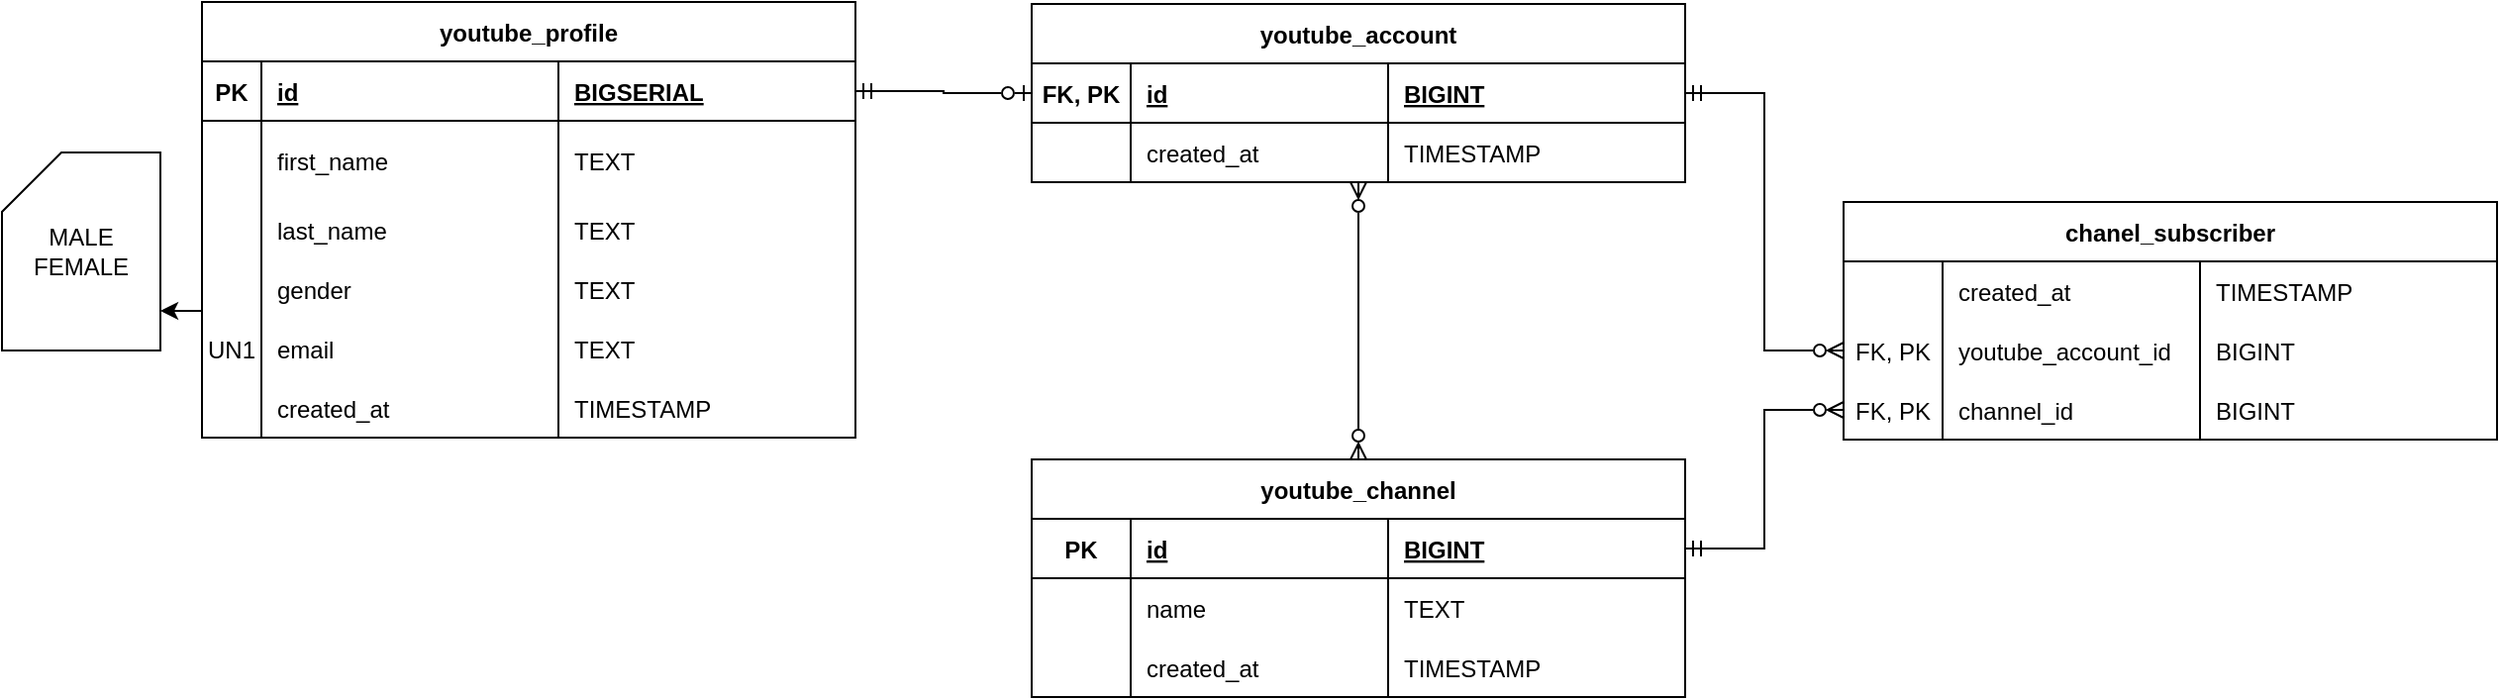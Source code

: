 <mxfile version="20.6.2" type="github"><diagram id="_qnUJJ2Tn-Ca0Yn337LW" name="Page-1"><mxGraphModel dx="1656" dy="-578" grid="1" gridSize="10" guides="1" tooltips="1" connect="1" arrows="1" fold="1" page="1" pageScale="1" pageWidth="827" pageHeight="1169" math="0" shadow="0"><root><mxCell id="0"/><mxCell id="1" parent="0"/><mxCell id="sZaNAmcAr6_bzy6hciaM-9" value="youtube_profile" style="shape=table;startSize=30;container=1;collapsible=1;childLayout=tableLayout;fixedRows=1;rowLines=0;fontStyle=1;align=center;resizeLast=1;" vertex="1" parent="1"><mxGeometry x="121" y="1399" width="330" height="220" as="geometry"/></mxCell><mxCell id="sZaNAmcAr6_bzy6hciaM-10" value="" style="shape=tableRow;horizontal=0;startSize=0;swimlaneHead=0;swimlaneBody=0;fillColor=none;collapsible=0;dropTarget=0;points=[[0,0.5],[1,0.5]];portConstraint=eastwest;top=0;left=0;right=0;bottom=1;" vertex="1" parent="sZaNAmcAr6_bzy6hciaM-9"><mxGeometry y="30" width="330" height="30" as="geometry"/></mxCell><mxCell id="sZaNAmcAr6_bzy6hciaM-11" value="PK" style="shape=partialRectangle;connectable=0;fillColor=none;top=0;left=0;bottom=0;right=0;fontStyle=1;overflow=hidden;" vertex="1" parent="sZaNAmcAr6_bzy6hciaM-10"><mxGeometry width="30" height="30" as="geometry"><mxRectangle width="30" height="30" as="alternateBounds"/></mxGeometry></mxCell><mxCell id="sZaNAmcAr6_bzy6hciaM-12" value="id" style="shape=partialRectangle;connectable=0;fillColor=none;top=0;left=0;bottom=0;right=0;align=left;spacingLeft=6;fontStyle=5;overflow=hidden;" vertex="1" parent="sZaNAmcAr6_bzy6hciaM-10"><mxGeometry x="30" width="150" height="30" as="geometry"><mxRectangle width="150" height="30" as="alternateBounds"/></mxGeometry></mxCell><mxCell id="sZaNAmcAr6_bzy6hciaM-22" value="BIGSERIAL" style="shape=partialRectangle;connectable=0;fillColor=none;top=0;left=0;bottom=0;right=0;align=left;spacingLeft=6;fontStyle=5;overflow=hidden;" vertex="1" parent="sZaNAmcAr6_bzy6hciaM-10"><mxGeometry x="180" width="150" height="30" as="geometry"><mxRectangle width="150" height="30" as="alternateBounds"/></mxGeometry></mxCell><mxCell id="sZaNAmcAr6_bzy6hciaM-13" value="" style="shape=tableRow;horizontal=0;startSize=0;swimlaneHead=0;swimlaneBody=0;fillColor=none;collapsible=0;dropTarget=0;points=[[0,0.5],[1,0.5]];portConstraint=eastwest;top=0;left=0;right=0;bottom=0;" vertex="1" parent="sZaNAmcAr6_bzy6hciaM-9"><mxGeometry y="60" width="330" height="40" as="geometry"/></mxCell><mxCell id="sZaNAmcAr6_bzy6hciaM-14" value="" style="shape=partialRectangle;connectable=0;fillColor=none;top=0;left=0;bottom=0;right=0;editable=1;overflow=hidden;" vertex="1" parent="sZaNAmcAr6_bzy6hciaM-13"><mxGeometry width="30" height="40" as="geometry"><mxRectangle width="30" height="40" as="alternateBounds"/></mxGeometry></mxCell><mxCell id="sZaNAmcAr6_bzy6hciaM-15" value="first_name" style="shape=partialRectangle;connectable=0;fillColor=none;top=0;left=0;bottom=0;right=0;align=left;spacingLeft=6;overflow=hidden;" vertex="1" parent="sZaNAmcAr6_bzy6hciaM-13"><mxGeometry x="30" width="150" height="40" as="geometry"><mxRectangle width="150" height="40" as="alternateBounds"/></mxGeometry></mxCell><mxCell id="sZaNAmcAr6_bzy6hciaM-23" value="TEXT" style="shape=partialRectangle;connectable=0;fillColor=none;top=0;left=0;bottom=0;right=0;align=left;spacingLeft=6;overflow=hidden;" vertex="1" parent="sZaNAmcAr6_bzy6hciaM-13"><mxGeometry x="180" width="150" height="40" as="geometry"><mxRectangle width="150" height="40" as="alternateBounds"/></mxGeometry></mxCell><mxCell id="sZaNAmcAr6_bzy6hciaM-16" value="" style="shape=tableRow;horizontal=0;startSize=0;swimlaneHead=0;swimlaneBody=0;fillColor=none;collapsible=0;dropTarget=0;points=[[0,0.5],[1,0.5]];portConstraint=eastwest;top=0;left=0;right=0;bottom=0;" vertex="1" parent="sZaNAmcAr6_bzy6hciaM-9"><mxGeometry y="100" width="330" height="30" as="geometry"/></mxCell><mxCell id="sZaNAmcAr6_bzy6hciaM-17" value="" style="shape=partialRectangle;connectable=0;fillColor=none;top=0;left=0;bottom=0;right=0;editable=1;overflow=hidden;" vertex="1" parent="sZaNAmcAr6_bzy6hciaM-16"><mxGeometry width="30" height="30" as="geometry"><mxRectangle width="30" height="30" as="alternateBounds"/></mxGeometry></mxCell><mxCell id="sZaNAmcAr6_bzy6hciaM-18" value="last_name " style="shape=partialRectangle;connectable=0;fillColor=none;top=0;left=0;bottom=0;right=0;align=left;spacingLeft=6;overflow=hidden;" vertex="1" parent="sZaNAmcAr6_bzy6hciaM-16"><mxGeometry x="30" width="150" height="30" as="geometry"><mxRectangle width="150" height="30" as="alternateBounds"/></mxGeometry></mxCell><mxCell id="sZaNAmcAr6_bzy6hciaM-24" value="TEXT" style="shape=partialRectangle;connectable=0;fillColor=none;top=0;left=0;bottom=0;right=0;align=left;spacingLeft=6;overflow=hidden;" vertex="1" parent="sZaNAmcAr6_bzy6hciaM-16"><mxGeometry x="180" width="150" height="30" as="geometry"><mxRectangle width="150" height="30" as="alternateBounds"/></mxGeometry></mxCell><mxCell id="sZaNAmcAr6_bzy6hciaM-51" style="shape=tableRow;horizontal=0;startSize=0;swimlaneHead=0;swimlaneBody=0;fillColor=none;collapsible=0;dropTarget=0;points=[[0,0.5],[1,0.5]];portConstraint=eastwest;top=0;left=0;right=0;bottom=0;" vertex="1" parent="sZaNAmcAr6_bzy6hciaM-9"><mxGeometry y="130" width="330" height="30" as="geometry"/></mxCell><mxCell id="sZaNAmcAr6_bzy6hciaM-52" style="shape=partialRectangle;connectable=0;fillColor=none;top=0;left=0;bottom=0;right=0;editable=1;overflow=hidden;" vertex="1" parent="sZaNAmcAr6_bzy6hciaM-51"><mxGeometry width="30" height="30" as="geometry"><mxRectangle width="30" height="30" as="alternateBounds"/></mxGeometry></mxCell><mxCell id="sZaNAmcAr6_bzy6hciaM-53" value="gender" style="shape=partialRectangle;connectable=0;fillColor=none;top=0;left=0;bottom=0;right=0;align=left;spacingLeft=6;overflow=hidden;" vertex="1" parent="sZaNAmcAr6_bzy6hciaM-51"><mxGeometry x="30" width="150" height="30" as="geometry"><mxRectangle width="150" height="30" as="alternateBounds"/></mxGeometry></mxCell><mxCell id="sZaNAmcAr6_bzy6hciaM-54" value="TEXT" style="shape=partialRectangle;connectable=0;fillColor=none;top=0;left=0;bottom=0;right=0;align=left;spacingLeft=6;overflow=hidden;" vertex="1" parent="sZaNAmcAr6_bzy6hciaM-51"><mxGeometry x="180" width="150" height="30" as="geometry"><mxRectangle width="150" height="30" as="alternateBounds"/></mxGeometry></mxCell><mxCell id="sZaNAmcAr6_bzy6hciaM-26" style="shape=tableRow;horizontal=0;startSize=0;swimlaneHead=0;swimlaneBody=0;fillColor=none;collapsible=0;dropTarget=0;points=[[0,0.5],[1,0.5]];portConstraint=eastwest;top=0;left=0;right=0;bottom=0;" vertex="1" parent="sZaNAmcAr6_bzy6hciaM-9"><mxGeometry y="160" width="330" height="30" as="geometry"/></mxCell><mxCell id="sZaNAmcAr6_bzy6hciaM-27" value="UN1" style="shape=partialRectangle;connectable=0;fillColor=none;top=0;left=0;bottom=0;right=0;editable=1;overflow=hidden;" vertex="1" parent="sZaNAmcAr6_bzy6hciaM-26"><mxGeometry width="30" height="30" as="geometry"><mxRectangle width="30" height="30" as="alternateBounds"/></mxGeometry></mxCell><mxCell id="sZaNAmcAr6_bzy6hciaM-28" value="email" style="shape=partialRectangle;connectable=0;fillColor=none;top=0;left=0;bottom=0;right=0;align=left;spacingLeft=6;overflow=hidden;" vertex="1" parent="sZaNAmcAr6_bzy6hciaM-26"><mxGeometry x="30" width="150" height="30" as="geometry"><mxRectangle width="150" height="30" as="alternateBounds"/></mxGeometry></mxCell><mxCell id="sZaNAmcAr6_bzy6hciaM-29" value="TEXT" style="shape=partialRectangle;connectable=0;fillColor=none;top=0;left=0;bottom=0;right=0;align=left;spacingLeft=6;overflow=hidden;" vertex="1" parent="sZaNAmcAr6_bzy6hciaM-26"><mxGeometry x="180" width="150" height="30" as="geometry"><mxRectangle width="150" height="30" as="alternateBounds"/></mxGeometry></mxCell><mxCell id="sZaNAmcAr6_bzy6hciaM-19" value="" style="shape=tableRow;horizontal=0;startSize=0;swimlaneHead=0;swimlaneBody=0;fillColor=none;collapsible=0;dropTarget=0;points=[[0,0.5],[1,0.5]];portConstraint=eastwest;top=0;left=0;right=0;bottom=0;" vertex="1" parent="sZaNAmcAr6_bzy6hciaM-9"><mxGeometry y="190" width="330" height="30" as="geometry"/></mxCell><mxCell id="sZaNAmcAr6_bzy6hciaM-20" value="" style="shape=partialRectangle;connectable=0;fillColor=none;top=0;left=0;bottom=0;right=0;editable=1;overflow=hidden;" vertex="1" parent="sZaNAmcAr6_bzy6hciaM-19"><mxGeometry width="30" height="30" as="geometry"><mxRectangle width="30" height="30" as="alternateBounds"/></mxGeometry></mxCell><mxCell id="sZaNAmcAr6_bzy6hciaM-21" value="created_at" style="shape=partialRectangle;connectable=0;fillColor=none;top=0;left=0;bottom=0;right=0;align=left;spacingLeft=6;overflow=hidden;" vertex="1" parent="sZaNAmcAr6_bzy6hciaM-19"><mxGeometry x="30" width="150" height="30" as="geometry"><mxRectangle width="150" height="30" as="alternateBounds"/></mxGeometry></mxCell><mxCell id="sZaNAmcAr6_bzy6hciaM-25" value="TIMESTAMP" style="shape=partialRectangle;connectable=0;fillColor=none;top=0;left=0;bottom=0;right=0;align=left;spacingLeft=6;overflow=hidden;" vertex="1" parent="sZaNAmcAr6_bzy6hciaM-19"><mxGeometry x="180" width="150" height="30" as="geometry"><mxRectangle width="150" height="30" as="alternateBounds"/></mxGeometry></mxCell><mxCell id="sZaNAmcAr6_bzy6hciaM-30" value="youtube_account" style="shape=table;startSize=30;container=1;collapsible=1;childLayout=tableLayout;fixedRows=1;rowLines=0;fontStyle=1;align=center;resizeLast=1;" vertex="1" parent="1"><mxGeometry x="540" y="1400" width="330" height="90" as="geometry"/></mxCell><mxCell id="sZaNAmcAr6_bzy6hciaM-31" value="" style="shape=tableRow;horizontal=0;startSize=0;swimlaneHead=0;swimlaneBody=0;fillColor=none;collapsible=0;dropTarget=0;points=[[0,0.5],[1,0.5]];portConstraint=eastwest;top=0;left=0;right=0;bottom=1;" vertex="1" parent="sZaNAmcAr6_bzy6hciaM-30"><mxGeometry y="30" width="330" height="30" as="geometry"/></mxCell><mxCell id="sZaNAmcAr6_bzy6hciaM-32" value="FK, PK" style="shape=partialRectangle;connectable=0;fillColor=none;top=0;left=0;bottom=0;right=0;fontStyle=1;overflow=hidden;" vertex="1" parent="sZaNAmcAr6_bzy6hciaM-31"><mxGeometry width="50" height="30" as="geometry"><mxRectangle width="50" height="30" as="alternateBounds"/></mxGeometry></mxCell><mxCell id="sZaNAmcAr6_bzy6hciaM-33" value="id" style="shape=partialRectangle;connectable=0;fillColor=none;top=0;left=0;bottom=0;right=0;align=left;spacingLeft=6;fontStyle=5;overflow=hidden;" vertex="1" parent="sZaNAmcAr6_bzy6hciaM-31"><mxGeometry x="50" width="130" height="30" as="geometry"><mxRectangle width="130" height="30" as="alternateBounds"/></mxGeometry></mxCell><mxCell id="sZaNAmcAr6_bzy6hciaM-34" value="BIGINT" style="shape=partialRectangle;connectable=0;fillColor=none;top=0;left=0;bottom=0;right=0;align=left;spacingLeft=6;fontStyle=5;overflow=hidden;" vertex="1" parent="sZaNAmcAr6_bzy6hciaM-31"><mxGeometry x="180" width="150" height="30" as="geometry"><mxRectangle width="150" height="30" as="alternateBounds"/></mxGeometry></mxCell><mxCell id="sZaNAmcAr6_bzy6hciaM-47" value="" style="shape=tableRow;horizontal=0;startSize=0;swimlaneHead=0;swimlaneBody=0;fillColor=none;collapsible=0;dropTarget=0;points=[[0,0.5],[1,0.5]];portConstraint=eastwest;top=0;left=0;right=0;bottom=0;" vertex="1" parent="sZaNAmcAr6_bzy6hciaM-30"><mxGeometry y="60" width="330" height="30" as="geometry"/></mxCell><mxCell id="sZaNAmcAr6_bzy6hciaM-48" value="" style="shape=partialRectangle;connectable=0;fillColor=none;top=0;left=0;bottom=0;right=0;editable=1;overflow=hidden;" vertex="1" parent="sZaNAmcAr6_bzy6hciaM-47"><mxGeometry width="50" height="30" as="geometry"><mxRectangle width="50" height="30" as="alternateBounds"/></mxGeometry></mxCell><mxCell id="sZaNAmcAr6_bzy6hciaM-49" value="created_at" style="shape=partialRectangle;connectable=0;fillColor=none;top=0;left=0;bottom=0;right=0;align=left;spacingLeft=6;overflow=hidden;" vertex="1" parent="sZaNAmcAr6_bzy6hciaM-47"><mxGeometry x="50" width="130" height="30" as="geometry"><mxRectangle width="130" height="30" as="alternateBounds"/></mxGeometry></mxCell><mxCell id="sZaNAmcAr6_bzy6hciaM-50" value="TIMESTAMP" style="shape=partialRectangle;connectable=0;fillColor=none;top=0;left=0;bottom=0;right=0;align=left;spacingLeft=6;overflow=hidden;" vertex="1" parent="sZaNAmcAr6_bzy6hciaM-47"><mxGeometry x="180" width="150" height="30" as="geometry"><mxRectangle width="150" height="30" as="alternateBounds"/></mxGeometry></mxCell><mxCell id="sZaNAmcAr6_bzy6hciaM-55" value="MALE&lt;br&gt;FEMALE" style="shape=card;whiteSpace=wrap;html=1;" vertex="1" parent="1"><mxGeometry x="20" y="1475" width="80" height="100" as="geometry"/></mxCell><mxCell id="sZaNAmcAr6_bzy6hciaM-56" style="edgeStyle=orthogonalEdgeStyle;rounded=0;orthogonalLoop=1;jettySize=auto;html=1;exitX=0;exitY=0.5;exitDx=0;exitDy=0;" edge="1" parent="1" source="sZaNAmcAr6_bzy6hciaM-51" target="sZaNAmcAr6_bzy6hciaM-55"><mxGeometry relative="1" as="geometry"><Array as="points"><mxPoint x="40" y="1555"/><mxPoint x="40" y="1555"/></Array></mxGeometry></mxCell><mxCell id="sZaNAmcAr6_bzy6hciaM-57" style="edgeStyle=orthogonalEdgeStyle;rounded=0;orthogonalLoop=1;jettySize=auto;html=1;startArrow=ERmandOne;startFill=0;endArrow=ERzeroToOne;endFill=0;" edge="1" parent="1" source="sZaNAmcAr6_bzy6hciaM-10" target="sZaNAmcAr6_bzy6hciaM-31"><mxGeometry relative="1" as="geometry"><mxPoint x="450" y="1455" as="sourcePoint"/></mxGeometry></mxCell><mxCell id="sZaNAmcAr6_bzy6hciaM-110" style="edgeStyle=orthogonalEdgeStyle;rounded=0;orthogonalLoop=1;jettySize=auto;html=1;startArrow=ERzeroToMany;startFill=0;endArrow=ERzeroToMany;endFill=0;" edge="1" parent="1" source="sZaNAmcAr6_bzy6hciaM-78" target="sZaNAmcAr6_bzy6hciaM-47"><mxGeometry relative="1" as="geometry"><Array as="points"><mxPoint x="705" y="1530"/><mxPoint x="705" y="1530"/></Array></mxGeometry></mxCell><mxCell id="sZaNAmcAr6_bzy6hciaM-78" value="youtube_channel" style="shape=table;startSize=30;container=1;collapsible=1;childLayout=tableLayout;fixedRows=1;rowLines=0;fontStyle=1;align=center;resizeLast=1;" vertex="1" parent="1"><mxGeometry x="540" y="1630" width="330" height="120" as="geometry"/></mxCell><mxCell id="sZaNAmcAr6_bzy6hciaM-79" value="" style="shape=tableRow;horizontal=0;startSize=0;swimlaneHead=0;swimlaneBody=0;fillColor=none;collapsible=0;dropTarget=0;points=[[0,0.5],[1,0.5]];portConstraint=eastwest;top=0;left=0;right=0;bottom=1;" vertex="1" parent="sZaNAmcAr6_bzy6hciaM-78"><mxGeometry y="30" width="330" height="30" as="geometry"/></mxCell><mxCell id="sZaNAmcAr6_bzy6hciaM-80" value="PK" style="shape=partialRectangle;connectable=0;fillColor=none;top=0;left=0;bottom=0;right=0;fontStyle=1;overflow=hidden;" vertex="1" parent="sZaNAmcAr6_bzy6hciaM-79"><mxGeometry width="50" height="30" as="geometry"><mxRectangle width="50" height="30" as="alternateBounds"/></mxGeometry></mxCell><mxCell id="sZaNAmcAr6_bzy6hciaM-81" value="id" style="shape=partialRectangle;connectable=0;fillColor=none;top=0;left=0;bottom=0;right=0;align=left;spacingLeft=6;fontStyle=5;overflow=hidden;" vertex="1" parent="sZaNAmcAr6_bzy6hciaM-79"><mxGeometry x="50" width="130" height="30" as="geometry"><mxRectangle width="130" height="30" as="alternateBounds"/></mxGeometry></mxCell><mxCell id="sZaNAmcAr6_bzy6hciaM-82" value="BIGINT" style="shape=partialRectangle;connectable=0;fillColor=none;top=0;left=0;bottom=0;right=0;align=left;spacingLeft=6;fontStyle=5;overflow=hidden;" vertex="1" parent="sZaNAmcAr6_bzy6hciaM-79"><mxGeometry x="180" width="150" height="30" as="geometry"><mxRectangle width="150" height="30" as="alternateBounds"/></mxGeometry></mxCell><mxCell id="sZaNAmcAr6_bzy6hciaM-91" style="shape=tableRow;horizontal=0;startSize=0;swimlaneHead=0;swimlaneBody=0;fillColor=none;collapsible=0;dropTarget=0;points=[[0,0.5],[1,0.5]];portConstraint=eastwest;top=0;left=0;right=0;bottom=0;" vertex="1" parent="sZaNAmcAr6_bzy6hciaM-78"><mxGeometry y="60" width="330" height="30" as="geometry"/></mxCell><mxCell id="sZaNAmcAr6_bzy6hciaM-92" style="shape=partialRectangle;connectable=0;fillColor=none;top=0;left=0;bottom=0;right=0;editable=1;overflow=hidden;" vertex="1" parent="sZaNAmcAr6_bzy6hciaM-91"><mxGeometry width="50" height="30" as="geometry"><mxRectangle width="50" height="30" as="alternateBounds"/></mxGeometry></mxCell><mxCell id="sZaNAmcAr6_bzy6hciaM-93" value="name" style="shape=partialRectangle;connectable=0;fillColor=none;top=0;left=0;bottom=0;right=0;align=left;spacingLeft=6;overflow=hidden;" vertex="1" parent="sZaNAmcAr6_bzy6hciaM-91"><mxGeometry x="50" width="130" height="30" as="geometry"><mxRectangle width="130" height="30" as="alternateBounds"/></mxGeometry></mxCell><mxCell id="sZaNAmcAr6_bzy6hciaM-94" value="TEXT" style="shape=partialRectangle;connectable=0;fillColor=none;top=0;left=0;bottom=0;right=0;align=left;spacingLeft=6;overflow=hidden;" vertex="1" parent="sZaNAmcAr6_bzy6hciaM-91"><mxGeometry x="180" width="150" height="30" as="geometry"><mxRectangle width="150" height="30" as="alternateBounds"/></mxGeometry></mxCell><mxCell id="sZaNAmcAr6_bzy6hciaM-83" value="" style="shape=tableRow;horizontal=0;startSize=0;swimlaneHead=0;swimlaneBody=0;fillColor=none;collapsible=0;dropTarget=0;points=[[0,0.5],[1,0.5]];portConstraint=eastwest;top=0;left=0;right=0;bottom=0;" vertex="1" parent="sZaNAmcAr6_bzy6hciaM-78"><mxGeometry y="90" width="330" height="30" as="geometry"/></mxCell><mxCell id="sZaNAmcAr6_bzy6hciaM-84" value="" style="shape=partialRectangle;connectable=0;fillColor=none;top=0;left=0;bottom=0;right=0;editable=1;overflow=hidden;" vertex="1" parent="sZaNAmcAr6_bzy6hciaM-83"><mxGeometry width="50" height="30" as="geometry"><mxRectangle width="50" height="30" as="alternateBounds"/></mxGeometry></mxCell><mxCell id="sZaNAmcAr6_bzy6hciaM-85" value="created_at" style="shape=partialRectangle;connectable=0;fillColor=none;top=0;left=0;bottom=0;right=0;align=left;spacingLeft=6;overflow=hidden;" vertex="1" parent="sZaNAmcAr6_bzy6hciaM-83"><mxGeometry x="50" width="130" height="30" as="geometry"><mxRectangle width="130" height="30" as="alternateBounds"/></mxGeometry></mxCell><mxCell id="sZaNAmcAr6_bzy6hciaM-86" value="TIMESTAMP" style="shape=partialRectangle;connectable=0;fillColor=none;top=0;left=0;bottom=0;right=0;align=left;spacingLeft=6;overflow=hidden;" vertex="1" parent="sZaNAmcAr6_bzy6hciaM-83"><mxGeometry x="180" width="150" height="30" as="geometry"><mxRectangle width="150" height="30" as="alternateBounds"/></mxGeometry></mxCell><mxCell id="sZaNAmcAr6_bzy6hciaM-95" value="chanel_subscriber" style="shape=table;startSize=30;container=1;collapsible=1;childLayout=tableLayout;fixedRows=1;rowLines=0;fontStyle=1;align=center;resizeLast=1;" vertex="1" parent="1"><mxGeometry x="950" y="1500" width="330" height="120" as="geometry"/></mxCell><mxCell id="sZaNAmcAr6_bzy6hciaM-111" style="shape=tableRow;horizontal=0;startSize=0;swimlaneHead=0;swimlaneBody=0;fillColor=none;collapsible=0;dropTarget=0;points=[[0,0.5],[1,0.5]];portConstraint=eastwest;top=0;left=0;right=0;bottom=0;" vertex="1" parent="sZaNAmcAr6_bzy6hciaM-95"><mxGeometry y="30" width="330" height="30" as="geometry"/></mxCell><mxCell id="sZaNAmcAr6_bzy6hciaM-112" style="shape=partialRectangle;connectable=0;fillColor=none;top=0;left=0;bottom=0;right=0;editable=1;overflow=hidden;" vertex="1" parent="sZaNAmcAr6_bzy6hciaM-111"><mxGeometry width="50" height="30" as="geometry"><mxRectangle width="50" height="30" as="alternateBounds"/></mxGeometry></mxCell><mxCell id="sZaNAmcAr6_bzy6hciaM-113" value="created_at" style="shape=partialRectangle;connectable=0;fillColor=none;top=0;left=0;bottom=0;right=0;align=left;spacingLeft=6;overflow=hidden;" vertex="1" parent="sZaNAmcAr6_bzy6hciaM-111"><mxGeometry x="50" width="130" height="30" as="geometry"><mxRectangle width="130" height="30" as="alternateBounds"/></mxGeometry></mxCell><mxCell id="sZaNAmcAr6_bzy6hciaM-114" value="TIMESTAMP" style="shape=partialRectangle;connectable=0;fillColor=none;top=0;left=0;bottom=0;right=0;align=left;spacingLeft=6;overflow=hidden;" vertex="1" parent="sZaNAmcAr6_bzy6hciaM-111"><mxGeometry x="180" width="150" height="30" as="geometry"><mxRectangle width="150" height="30" as="alternateBounds"/></mxGeometry></mxCell><mxCell id="sZaNAmcAr6_bzy6hciaM-100" style="shape=tableRow;horizontal=0;startSize=0;swimlaneHead=0;swimlaneBody=0;fillColor=none;collapsible=0;dropTarget=0;points=[[0,0.5],[1,0.5]];portConstraint=eastwest;top=0;left=0;right=0;bottom=0;" vertex="1" parent="sZaNAmcAr6_bzy6hciaM-95"><mxGeometry y="60" width="330" height="30" as="geometry"/></mxCell><mxCell id="sZaNAmcAr6_bzy6hciaM-101" value="FK, PK" style="shape=partialRectangle;connectable=0;fillColor=none;top=0;left=0;bottom=0;right=0;editable=1;overflow=hidden;" vertex="1" parent="sZaNAmcAr6_bzy6hciaM-100"><mxGeometry width="50" height="30" as="geometry"><mxRectangle width="50" height="30" as="alternateBounds"/></mxGeometry></mxCell><mxCell id="sZaNAmcAr6_bzy6hciaM-102" value="youtube_account_id" style="shape=partialRectangle;connectable=0;fillColor=none;top=0;left=0;bottom=0;right=0;align=left;spacingLeft=6;overflow=hidden;" vertex="1" parent="sZaNAmcAr6_bzy6hciaM-100"><mxGeometry x="50" width="130" height="30" as="geometry"><mxRectangle width="130" height="30" as="alternateBounds"/></mxGeometry></mxCell><mxCell id="sZaNAmcAr6_bzy6hciaM-103" value="BIGINT" style="shape=partialRectangle;connectable=0;fillColor=none;top=0;left=0;bottom=0;right=0;align=left;spacingLeft=6;overflow=hidden;" vertex="1" parent="sZaNAmcAr6_bzy6hciaM-100"><mxGeometry x="180" width="150" height="30" as="geometry"><mxRectangle width="150" height="30" as="alternateBounds"/></mxGeometry></mxCell><mxCell id="sZaNAmcAr6_bzy6hciaM-104" value="" style="shape=tableRow;horizontal=0;startSize=0;swimlaneHead=0;swimlaneBody=0;fillColor=none;collapsible=0;dropTarget=0;points=[[0,0.5],[1,0.5]];portConstraint=eastwest;top=0;left=0;right=0;bottom=0;" vertex="1" parent="sZaNAmcAr6_bzy6hciaM-95"><mxGeometry y="90" width="330" height="30" as="geometry"/></mxCell><mxCell id="sZaNAmcAr6_bzy6hciaM-105" value="FK, PK" style="shape=partialRectangle;connectable=0;fillColor=none;top=0;left=0;bottom=0;right=0;editable=1;overflow=hidden;" vertex="1" parent="sZaNAmcAr6_bzy6hciaM-104"><mxGeometry width="50" height="30" as="geometry"><mxRectangle width="50" height="30" as="alternateBounds"/></mxGeometry></mxCell><mxCell id="sZaNAmcAr6_bzy6hciaM-106" value="channel_id" style="shape=partialRectangle;connectable=0;fillColor=none;top=0;left=0;bottom=0;right=0;align=left;spacingLeft=6;overflow=hidden;" vertex="1" parent="sZaNAmcAr6_bzy6hciaM-104"><mxGeometry x="50" width="130" height="30" as="geometry"><mxRectangle width="130" height="30" as="alternateBounds"/></mxGeometry></mxCell><mxCell id="sZaNAmcAr6_bzy6hciaM-107" value="BIGINT" style="shape=partialRectangle;connectable=0;fillColor=none;top=0;left=0;bottom=0;right=0;align=left;spacingLeft=6;overflow=hidden;" vertex="1" parent="sZaNAmcAr6_bzy6hciaM-104"><mxGeometry x="180" width="150" height="30" as="geometry"><mxRectangle width="150" height="30" as="alternateBounds"/></mxGeometry></mxCell><mxCell id="sZaNAmcAr6_bzy6hciaM-108" style="edgeStyle=orthogonalEdgeStyle;rounded=0;orthogonalLoop=1;jettySize=auto;html=1;startArrow=ERmandOne;startFill=0;endArrow=ERzeroToMany;endFill=0;" edge="1" parent="1" source="sZaNAmcAr6_bzy6hciaM-31" target="sZaNAmcAr6_bzy6hciaM-100"><mxGeometry relative="1" as="geometry"/></mxCell><mxCell id="sZaNAmcAr6_bzy6hciaM-109" style="edgeStyle=orthogonalEdgeStyle;rounded=0;orthogonalLoop=1;jettySize=auto;html=1;startArrow=ERzeroToMany;startFill=0;endArrow=ERmandOne;endFill=0;" edge="1" parent="1" source="sZaNAmcAr6_bzy6hciaM-104" target="sZaNAmcAr6_bzy6hciaM-79"><mxGeometry relative="1" as="geometry"/></mxCell></root></mxGraphModel></diagram></mxfile>